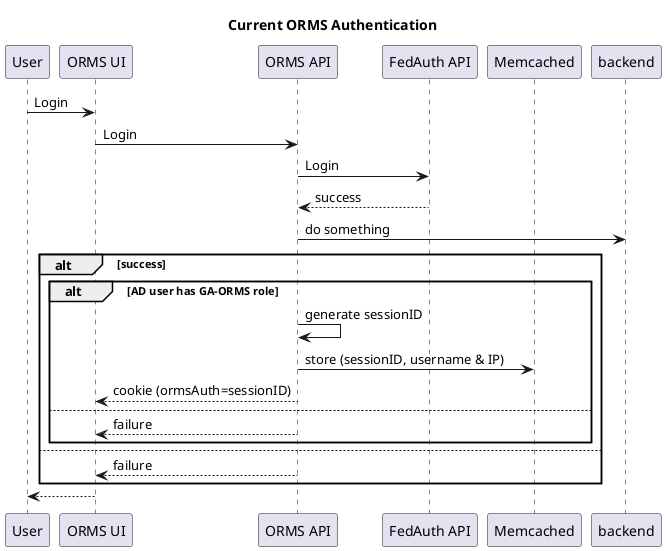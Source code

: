 ' SPDX-FileCopyrightText: Copyright (C) 2023 Opal Health Informatics Group at the Research Institute of the McGill University Health Centre <john.kildea@mcgill.ca>
'
' SPDX-License-Identifier: CC-BY-SA-4.0

@startuml "ORMS Authentication"

title Current ORMS Authentication

participant User as user
participant ormsui as "ORMS UI"
participant ormsapi as "ORMS API"
participant fedauth as "FedAuth API"
participant memcached as "Memcached"

user -> ormsui: Login
ormsui -> ormsapi: Login
ormsapi -> fedauth: Login
fedauth --> ormsapi: success
ormsapi -> backend: do something

alt success
    alt AD user has GA-ORMS role
        ormsapi -> ormsapi: generate sessionID
        ormsapi -> memcached: store (sessionID, username & IP)
        ormsapi --> ormsui: cookie (ormsAuth=sessionID)
    else
        ormsapi --> ormsui: failure
    end
else
    ormsapi --> ormsui: failure
end
ormsui --> user

@enduml
